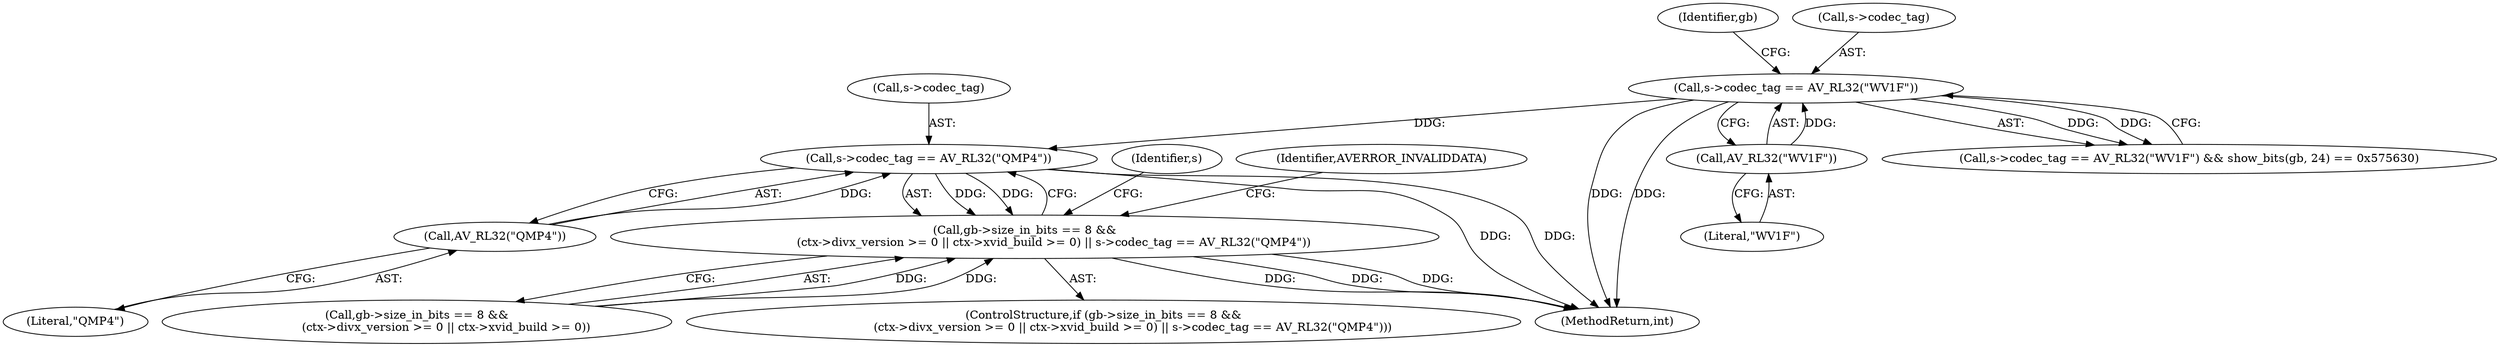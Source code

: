 digraph "0_FFmpeg_bd27a9364ca274ca97f1df6d984e88a0700fb235_2@pointer" {
"1000201" [label="(Call,s->codec_tag == AV_RL32(\"QMP4\"))"];
"1000147" [label="(Call,s->codec_tag == AV_RL32(\"WV1F\"))"];
"1000151" [label="(Call,AV_RL32(\"WV1F\"))"];
"1000205" [label="(Call,AV_RL32(\"QMP4\"))"];
"1000183" [label="(Call,gb->size_in_bits == 8 &&\n                (ctx->divx_version >= 0 || ctx->xvid_build >= 0) || s->codec_tag == AV_RL32(\"QMP4\"))"];
"1000183" [label="(Call,gb->size_in_bits == 8 &&\n                (ctx->divx_version >= 0 || ctx->xvid_build >= 0) || s->codec_tag == AV_RL32(\"QMP4\"))"];
"1000206" [label="(Literal,\"QMP4\")"];
"1000184" [label="(Call,gb->size_in_bits == 8 &&\n                (ctx->divx_version >= 0 || ctx->xvid_build >= 0))"];
"1000205" [label="(Call,AV_RL32(\"QMP4\"))"];
"1000202" [label="(Call,s->codec_tag)"];
"1000152" [label="(Literal,\"WV1F\")"];
"1000155" [label="(Identifier,gb)"];
"1000182" [label="(ControlStructure,if (gb->size_in_bits == 8 &&\n                (ctx->divx_version >= 0 || ctx->xvid_build >= 0) || s->codec_tag == AV_RL32(\"QMP4\")))"];
"1000151" [label="(Call,AV_RL32(\"WV1F\"))"];
"1000201" [label="(Call,s->codec_tag == AV_RL32(\"QMP4\"))"];
"1000148" [label="(Call,s->codec_tag)"];
"1000210" [label="(Identifier,s)"];
"1000146" [label="(Call,s->codec_tag == AV_RL32(\"WV1F\") && show_bits(gb, 24) == 0x575630)"];
"1000221" [label="(Identifier,AVERROR_INVALIDDATA)"];
"1000147" [label="(Call,s->codec_tag == AV_RL32(\"WV1F\"))"];
"1000769" [label="(MethodReturn,int)"];
"1000201" -> "1000183"  [label="AST: "];
"1000201" -> "1000205"  [label="CFG: "];
"1000202" -> "1000201"  [label="AST: "];
"1000205" -> "1000201"  [label="AST: "];
"1000183" -> "1000201"  [label="CFG: "];
"1000201" -> "1000769"  [label="DDG: "];
"1000201" -> "1000769"  [label="DDG: "];
"1000201" -> "1000183"  [label="DDG: "];
"1000201" -> "1000183"  [label="DDG: "];
"1000147" -> "1000201"  [label="DDG: "];
"1000205" -> "1000201"  [label="DDG: "];
"1000147" -> "1000146"  [label="AST: "];
"1000147" -> "1000151"  [label="CFG: "];
"1000148" -> "1000147"  [label="AST: "];
"1000151" -> "1000147"  [label="AST: "];
"1000155" -> "1000147"  [label="CFG: "];
"1000146" -> "1000147"  [label="CFG: "];
"1000147" -> "1000769"  [label="DDG: "];
"1000147" -> "1000769"  [label="DDG: "];
"1000147" -> "1000146"  [label="DDG: "];
"1000147" -> "1000146"  [label="DDG: "];
"1000151" -> "1000147"  [label="DDG: "];
"1000151" -> "1000152"  [label="CFG: "];
"1000152" -> "1000151"  [label="AST: "];
"1000205" -> "1000206"  [label="CFG: "];
"1000206" -> "1000205"  [label="AST: "];
"1000183" -> "1000182"  [label="AST: "];
"1000183" -> "1000184"  [label="CFG: "];
"1000184" -> "1000183"  [label="AST: "];
"1000210" -> "1000183"  [label="CFG: "];
"1000221" -> "1000183"  [label="CFG: "];
"1000183" -> "1000769"  [label="DDG: "];
"1000183" -> "1000769"  [label="DDG: "];
"1000183" -> "1000769"  [label="DDG: "];
"1000184" -> "1000183"  [label="DDG: "];
"1000184" -> "1000183"  [label="DDG: "];
}
